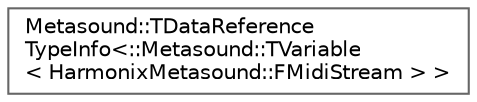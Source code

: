 digraph "Graphical Class Hierarchy"
{
 // INTERACTIVE_SVG=YES
 // LATEX_PDF_SIZE
  bgcolor="transparent";
  edge [fontname=Helvetica,fontsize=10,labelfontname=Helvetica,labelfontsize=10];
  node [fontname=Helvetica,fontsize=10,shape=box,height=0.2,width=0.4];
  rankdir="LR";
  Node0 [id="Node000000",label="Metasound::TDataReference\lTypeInfo\<::Metasound::TVariable\l\< HarmonixMetasound::FMidiStream \> \>",height=0.2,width=0.4,color="grey40", fillcolor="white", style="filled",URL="$d9/dd2/struct_1_1Metasound_1_1TDataReferenceTypeInfo_3_1_1Metasound_1_1TVariable_3_01HarmonixMetasound_1_1FMidiStream_01_4_01_4.html",tooltip=" "];
}
